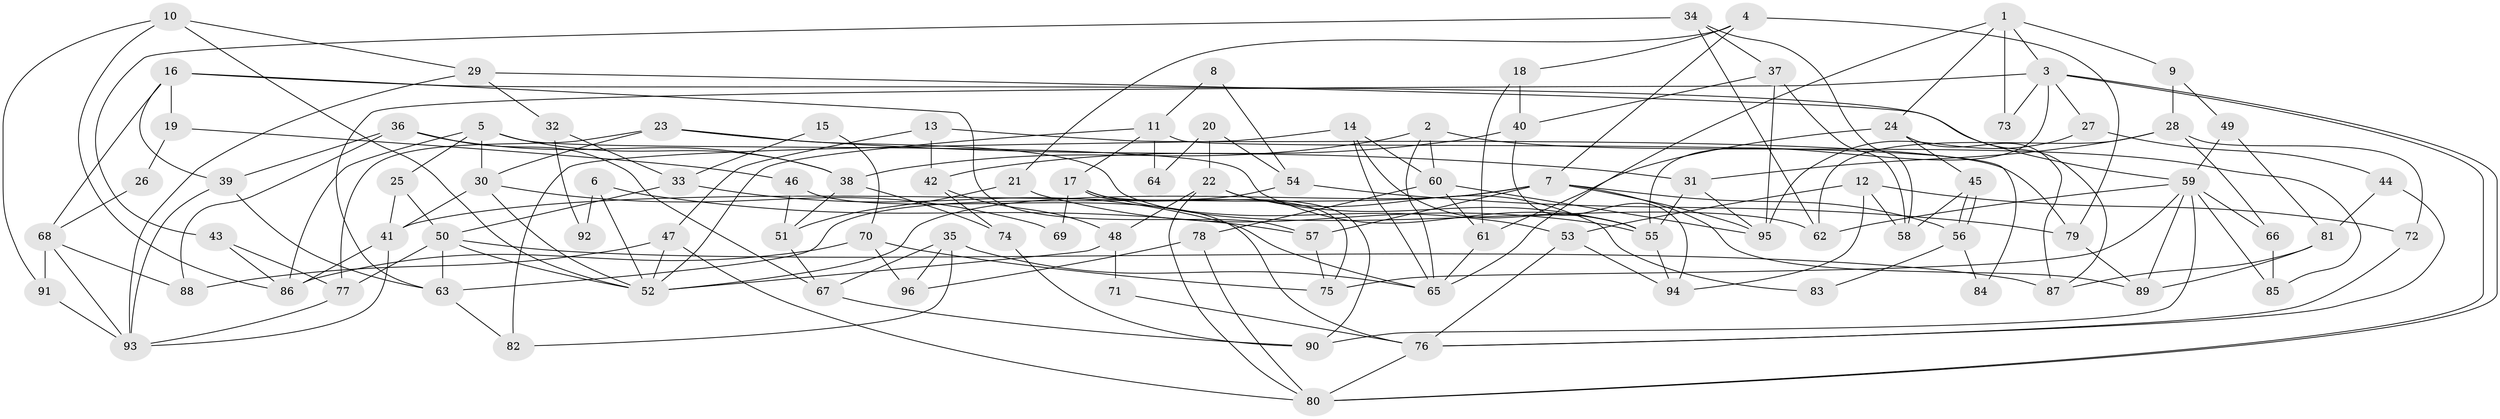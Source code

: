 // coarse degree distribution, {13: 0.014492753623188406, 7: 0.043478260869565216, 4: 0.37681159420289856, 10: 0.028985507246376812, 3: 0.21739130434782608, 2: 0.11594202898550725, 5: 0.11594202898550725, 9: 0.043478260869565216, 8: 0.014492753623188406, 6: 0.028985507246376812}
// Generated by graph-tools (version 1.1) at 2025/50/03/04/25 22:50:49]
// undirected, 96 vertices, 192 edges
graph export_dot {
  node [color=gray90,style=filled];
  1;
  2;
  3;
  4;
  5;
  6;
  7;
  8;
  9;
  10;
  11;
  12;
  13;
  14;
  15;
  16;
  17;
  18;
  19;
  20;
  21;
  22;
  23;
  24;
  25;
  26;
  27;
  28;
  29;
  30;
  31;
  32;
  33;
  34;
  35;
  36;
  37;
  38;
  39;
  40;
  41;
  42;
  43;
  44;
  45;
  46;
  47;
  48;
  49;
  50;
  51;
  52;
  53;
  54;
  55;
  56;
  57;
  58;
  59;
  60;
  61;
  62;
  63;
  64;
  65;
  66;
  67;
  68;
  69;
  70;
  71;
  72;
  73;
  74;
  75;
  76;
  77;
  78;
  79;
  80;
  81;
  82;
  83;
  84;
  85;
  86;
  87;
  88;
  89;
  90;
  91;
  92;
  93;
  94;
  95;
  96;
  1 -- 9;
  1 -- 24;
  1 -- 3;
  1 -- 65;
  1 -- 73;
  2 -- 38;
  2 -- 65;
  2 -- 60;
  2 -- 85;
  3 -- 80;
  3 -- 80;
  3 -- 27;
  3 -- 55;
  3 -- 63;
  3 -- 73;
  4 -- 7;
  4 -- 79;
  4 -- 18;
  4 -- 21;
  5 -- 55;
  5 -- 25;
  5 -- 30;
  5 -- 38;
  5 -- 86;
  6 -- 57;
  6 -- 52;
  6 -- 92;
  7 -- 41;
  7 -- 52;
  7 -- 56;
  7 -- 57;
  7 -- 89;
  7 -- 95;
  8 -- 54;
  8 -- 11;
  9 -- 28;
  9 -- 49;
  10 -- 29;
  10 -- 91;
  10 -- 52;
  10 -- 86;
  11 -- 52;
  11 -- 17;
  11 -- 64;
  11 -- 84;
  12 -- 94;
  12 -- 58;
  12 -- 53;
  12 -- 72;
  13 -- 42;
  13 -- 47;
  13 -- 79;
  14 -- 60;
  14 -- 82;
  14 -- 55;
  14 -- 65;
  15 -- 33;
  15 -- 70;
  16 -- 57;
  16 -- 59;
  16 -- 19;
  16 -- 39;
  16 -- 68;
  17 -- 53;
  17 -- 90;
  17 -- 69;
  17 -- 75;
  18 -- 61;
  18 -- 40;
  19 -- 46;
  19 -- 26;
  20 -- 22;
  20 -- 54;
  20 -- 64;
  21 -- 55;
  21 -- 51;
  22 -- 55;
  22 -- 80;
  22 -- 48;
  22 -- 83;
  23 -- 77;
  23 -- 30;
  23 -- 31;
  23 -- 62;
  24 -- 45;
  24 -- 61;
  24 -- 87;
  25 -- 50;
  25 -- 41;
  26 -- 68;
  27 -- 95;
  27 -- 44;
  28 -- 31;
  28 -- 62;
  28 -- 66;
  28 -- 72;
  29 -- 93;
  29 -- 87;
  29 -- 32;
  30 -- 41;
  30 -- 52;
  30 -- 69;
  31 -- 55;
  31 -- 95;
  32 -- 33;
  32 -- 92;
  33 -- 65;
  33 -- 50;
  34 -- 37;
  34 -- 62;
  34 -- 43;
  34 -- 58;
  35 -- 67;
  35 -- 65;
  35 -- 82;
  35 -- 96;
  36 -- 39;
  36 -- 38;
  36 -- 67;
  36 -- 88;
  37 -- 40;
  37 -- 95;
  37 -- 58;
  38 -- 51;
  38 -- 74;
  39 -- 93;
  39 -- 63;
  40 -- 94;
  40 -- 42;
  41 -- 86;
  41 -- 93;
  42 -- 48;
  42 -- 74;
  43 -- 86;
  43 -- 77;
  44 -- 81;
  44 -- 76;
  45 -- 56;
  45 -- 56;
  45 -- 58;
  46 -- 51;
  46 -- 76;
  47 -- 80;
  47 -- 52;
  47 -- 88;
  48 -- 52;
  48 -- 71;
  49 -- 59;
  49 -- 81;
  50 -- 63;
  50 -- 52;
  50 -- 77;
  50 -- 87;
  51 -- 67;
  53 -- 76;
  53 -- 94;
  54 -- 63;
  54 -- 79;
  55 -- 94;
  56 -- 83;
  56 -- 84;
  57 -- 75;
  59 -- 66;
  59 -- 75;
  59 -- 62;
  59 -- 85;
  59 -- 89;
  59 -- 90;
  60 -- 95;
  60 -- 61;
  60 -- 78;
  61 -- 65;
  63 -- 82;
  66 -- 85;
  67 -- 90;
  68 -- 88;
  68 -- 91;
  68 -- 93;
  70 -- 96;
  70 -- 86;
  70 -- 75;
  71 -- 76;
  72 -- 76;
  74 -- 90;
  76 -- 80;
  77 -- 93;
  78 -- 80;
  78 -- 96;
  79 -- 89;
  81 -- 87;
  81 -- 89;
  91 -- 93;
}
